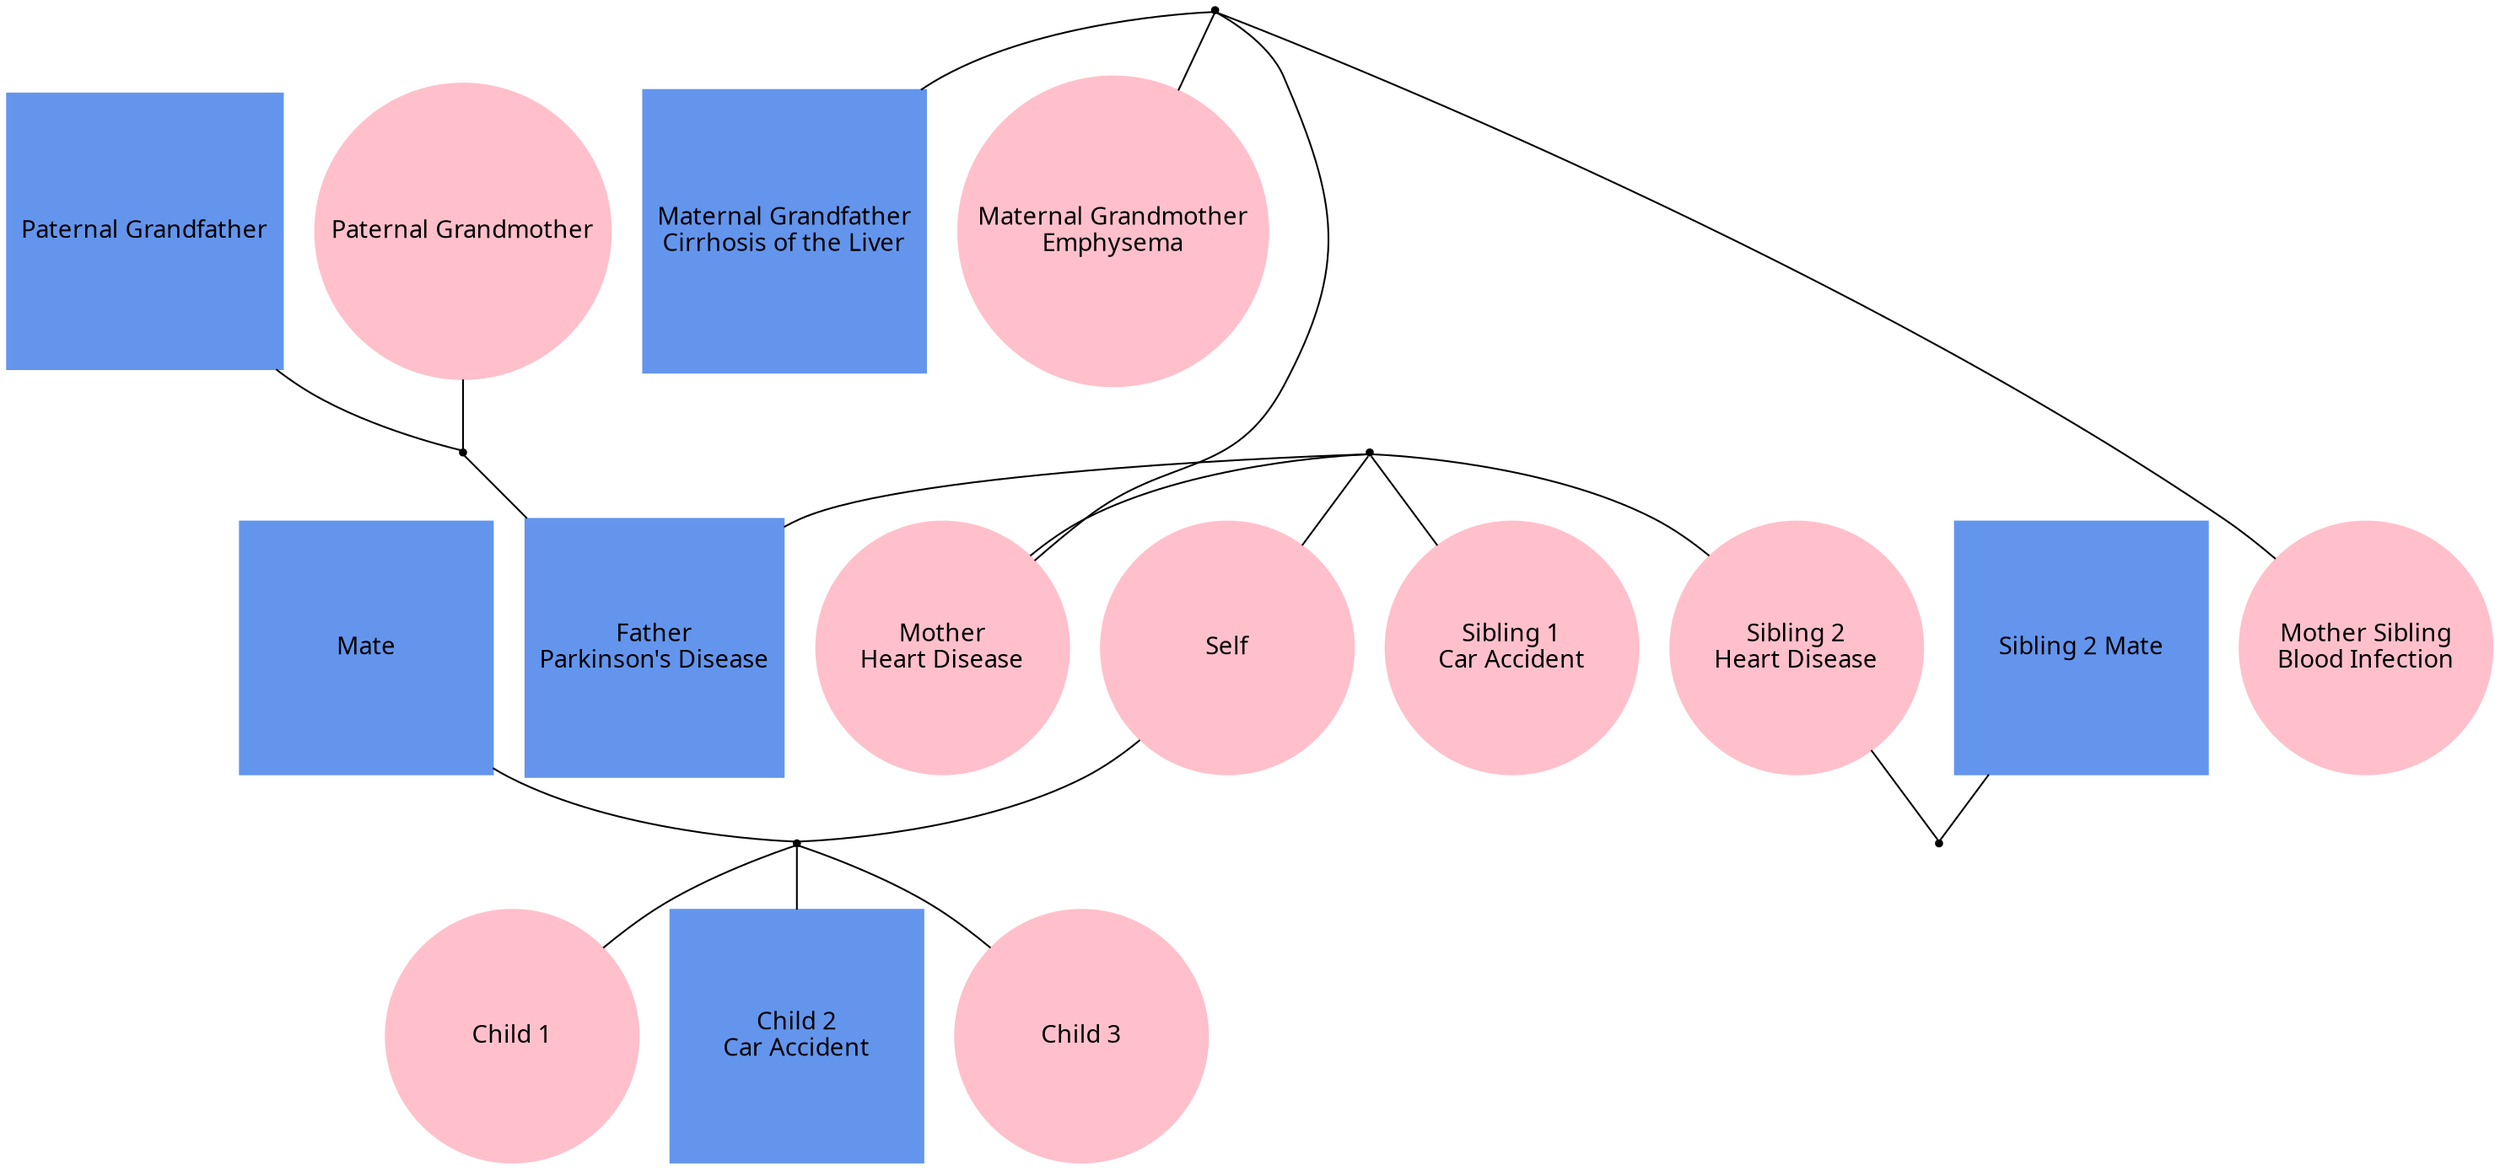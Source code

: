 
graph f15 {
ordering=out;

"Self" [fontname="helvetica:bold", width=2, shape=oval, style=filled, regular=1, color="pink"];
"Mate" [fontname="helvetica:bold", width=2, shape=box, style=filled, regular=1, color="cornflowerblue"];
"Child 1" [fontname="helvetica:bold", width=2, shape=oval, style=filled, regular=1, color="pink"];
"Child 2\nCar Accident" [fontname="helvetica:bold", width=2, shape=box, style=filled, regular=1, color="cornflowerblue"];
"Child 3" [fontname="helvetica:bold", width=2, shape=oval, style=filled, regular=1, color="pink"];
"Sibling 1\nCar Accident" [fontname="helvetica:bold", width=2, shape=oval, style=filled, regular=1, color="pink"];
"Sibling 2\nHeart Disease" [fontname="helvetica:bold", width=2, shape=oval, style=filled, regular=1, color="pink"];
"Sibling 2 Mate" [fontname="helvetica:bold", width=2, shape=box, style=filled, regular=1, color="cornflowerblue"];
"Mother\nHeart Disease" [fontname="helvetica:bold", width=2, shape=oval, style=filled, regular=1, color="pink"];
"Mother Sibling\nBlood Infection" [fontname="helvetica:bold", width=2, shape=oval, style=filled, regular=1, color="pink"];
"Maternal Grandmother\nEmphysema" [fontname="helvetica:bold", width=2, shape=oval, style=filled, regular=1, color="pink"];
"Maternal Grandfather\nCirrhosis of the Liver" [fontname="helvetica:bold", width=2, shape=box, style=filled, regular=1, color="cornflowerblue"];
"Father\nParkinson's Disease" [fontname="helvetica:bold", width=2, shape=box, style=filled, regular=1, color="cornflowerblue"];
"Paternal Grandmother" [fontname="helvetica:bold", width=2, shape=oval, style=filled, regular=1, color="pink"];
"Paternal Grandfather" [fontname="helvetica:bold", width=2, shape=box, style=filled, regular=1, color="cornflowerblue"];

"mate+self" [shape=point];
"sibling2mate+sibling2" [shape=point];
"maternalgrandfather+maternalgrandmother" [shape=point];
"father+mother" [shape=point];
"paternalgrandfather+paternalgrandmother" [shape=point];

"Mate" -- "mate+self" -- "Self";
"Sibling 2 Mate" -- "sibling2mate+sibling2" -- "Sibling 2\nHeart Disease";
"Maternal Grandfather\nCirrhosis of the Liver" -- "maternalgrandfather+maternalgrandmother" -- "Maternal Grandmother\nEmphysema";
"Father\nParkinson's Disease" -- "father+mother" -- "Mother\nHeart Disease";
"Paternal Grandfather" -- "paternalgrandfather+paternalgrandmother" -- "Paternal Grandmother";

"father+mother" -- "Self";
"mate+self" -- "Child 1";
"mate+self" -- "Child 2\nCar Accident";
"mate+self" -- "Child 3";
"father+mother" -- "Sibling 1\nCar Accident";
"father+mother" -- "Sibling 2\nHeart Disease";
"maternalgrandfather+maternalgrandmother" -- "Mother\nHeart Disease";
"maternalgrandfather+maternalgrandmother" -- "Mother Sibling\nBlood Infection";
"paternalgrandfather+paternalgrandmother" -- "Father\nParkinson's Disease";

{rank=same; "Maternal Grandmother\nEmphysema" "Maternal Grandfather\nCirrhosis of the Liver" "Paternal Grandmother" "Paternal Grandfather"}
{rank=same; "Mother\nHeart Disease" "Mother Sibling\nBlood Infection" "Father\nParkinson's Disease"}
{rank=same; "Self" "Mate" "Sibling 1\nCar Accident" "Sibling 2\nHeart Disease" "Sibling 2 Mate"}
{rank=same; "Child 1" "Child 2\nCar Accident" "Child 3"}
}
    